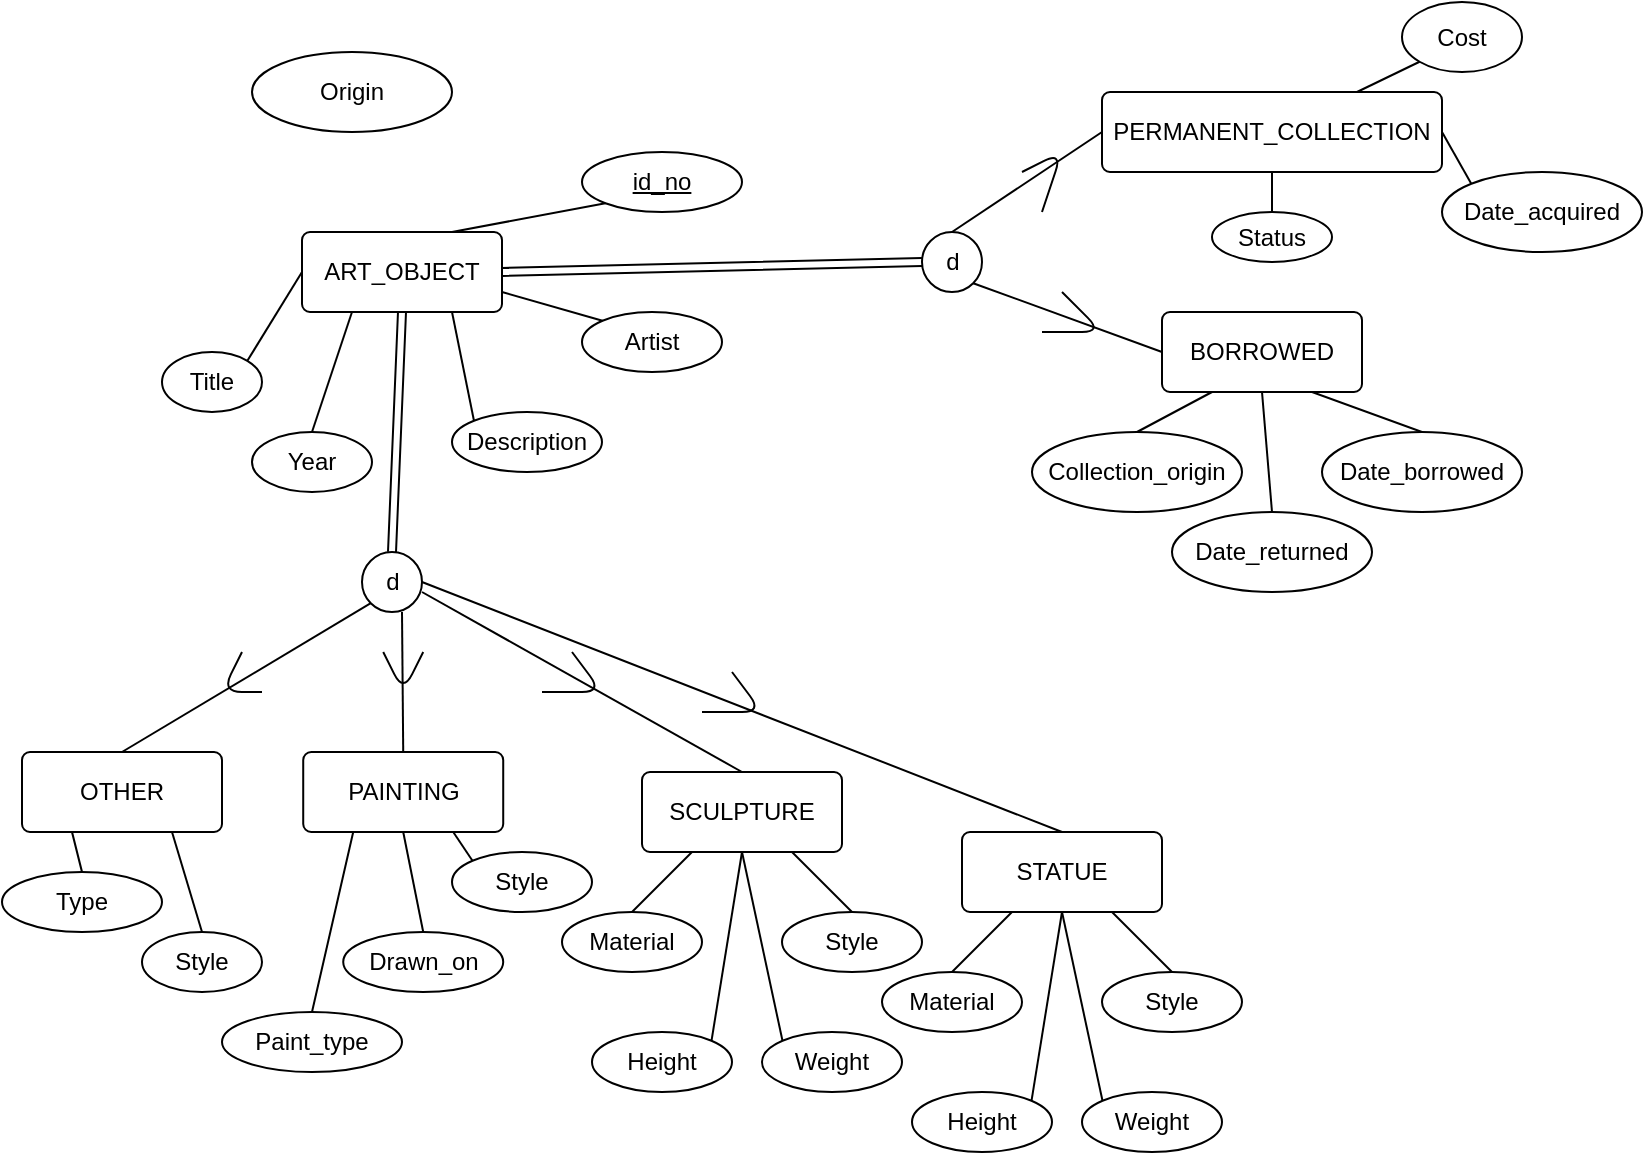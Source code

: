 <mxfile>
    <diagram id="LnPlvvmLOu-sYZscobvd" name="Page-1">
        <mxGraphModel dx="670" dy="385" grid="1" gridSize="10" guides="1" tooltips="1" connect="1" arrows="1" fold="1" page="1" pageScale="1" pageWidth="850" pageHeight="1100" math="0" shadow="0">
            <root>
                <mxCell id="0"/>
                <mxCell id="1" parent="0"/>
                <mxCell id="2" value="ART_OBJECT" style="rounded=1;arcSize=10;whiteSpace=wrap;html=1;align=center;" vertex="1" parent="1">
                    <mxGeometry x="150" y="120" width="100" height="40" as="geometry"/>
                </mxCell>
                <mxCell id="3" value="id_no" style="ellipse;whiteSpace=wrap;html=1;align=center;fontStyle=4;" vertex="1" parent="1">
                    <mxGeometry x="290" y="80" width="80" height="30" as="geometry"/>
                </mxCell>
                <mxCell id="4" value="Artist" style="ellipse;whiteSpace=wrap;html=1;align=center;" vertex="1" parent="1">
                    <mxGeometry x="290" y="160" width="70" height="30" as="geometry"/>
                </mxCell>
                <mxCell id="5" value="Title" style="ellipse;whiteSpace=wrap;html=1;align=center;" vertex="1" parent="1">
                    <mxGeometry x="80" y="180" width="50" height="30" as="geometry"/>
                </mxCell>
                <mxCell id="6" value="Year" style="ellipse;whiteSpace=wrap;html=1;align=center;" vertex="1" parent="1">
                    <mxGeometry x="125" y="220" width="60" height="30" as="geometry"/>
                </mxCell>
                <mxCell id="7" value="Description" style="ellipse;whiteSpace=wrap;html=1;align=center;" vertex="1" parent="1">
                    <mxGeometry x="225" y="210" width="75" height="30" as="geometry"/>
                </mxCell>
                <mxCell id="8" value="" style="endArrow=none;html=1;rounded=0;exitX=1;exitY=0.75;exitDx=0;exitDy=0;entryX=0;entryY=0;entryDx=0;entryDy=0;" edge="1" parent="1" source="2" target="4">
                    <mxGeometry relative="1" as="geometry">
                        <mxPoint x="180" y="100" as="sourcePoint"/>
                        <mxPoint x="340" y="100" as="targetPoint"/>
                    </mxGeometry>
                </mxCell>
                <mxCell id="9" value="" style="endArrow=none;html=1;rounded=0;entryX=0.75;entryY=0;entryDx=0;entryDy=0;exitX=0;exitY=1;exitDx=0;exitDy=0;" edge="1" parent="1" source="3" target="2">
                    <mxGeometry relative="1" as="geometry">
                        <mxPoint x="110" y="70" as="sourcePoint"/>
                        <mxPoint x="270" y="70" as="targetPoint"/>
                    </mxGeometry>
                </mxCell>
                <mxCell id="10" value="" style="endArrow=none;html=1;rounded=0;entryX=0;entryY=0.5;entryDx=0;entryDy=0;exitX=1;exitY=0;exitDx=0;exitDy=0;" edge="1" parent="1" source="5" target="2">
                    <mxGeometry relative="1" as="geometry">
                        <mxPoint x="110" y="140" as="sourcePoint"/>
                        <mxPoint x="270" y="140" as="targetPoint"/>
                    </mxGeometry>
                </mxCell>
                <mxCell id="12" value="" style="endArrow=none;html=1;rounded=0;exitX=0.5;exitY=0;exitDx=0;exitDy=0;entryX=0.25;entryY=1;entryDx=0;entryDy=0;" edge="1" parent="1" source="6" target="2">
                    <mxGeometry relative="1" as="geometry">
                        <mxPoint x="90" y="200" as="sourcePoint"/>
                        <mxPoint x="250" y="200" as="targetPoint"/>
                    </mxGeometry>
                </mxCell>
                <mxCell id="13" value="" style="endArrow=none;html=1;rounded=0;exitX=0;exitY=0;exitDx=0;exitDy=0;entryX=0.75;entryY=1;entryDx=0;entryDy=0;" edge="1" parent="1" source="7" target="2">
                    <mxGeometry relative="1" as="geometry">
                        <mxPoint x="200" y="200" as="sourcePoint"/>
                        <mxPoint x="360" y="200" as="targetPoint"/>
                    </mxGeometry>
                </mxCell>
                <mxCell id="15" value="" style="shape=link;html=1;rounded=0;exitX=0.5;exitY=1;exitDx=0;exitDy=0;entryX=0.5;entryY=0;entryDx=0;entryDy=0;" edge="1" parent="1" source="2" target="20">
                    <mxGeometry relative="1" as="geometry">
                        <mxPoint x="170" y="240" as="sourcePoint"/>
                        <mxPoint x="200" y="280" as="targetPoint"/>
                    </mxGeometry>
                </mxCell>
                <mxCell id="17" value="" style="shape=link;html=1;rounded=0;exitX=1;exitY=0.5;exitDx=0;exitDy=0;entryX=0;entryY=0.5;entryDx=0;entryDy=0;" edge="1" parent="1" source="2" target="23">
                    <mxGeometry relative="1" as="geometry">
                        <mxPoint x="210" y="170" as="sourcePoint"/>
                        <mxPoint x="460" y="140" as="targetPoint"/>
                        <Array as="points"/>
                    </mxGeometry>
                </mxCell>
                <mxCell id="21" value="" style="group" vertex="1" connectable="0" parent="1">
                    <mxGeometry x="180" y="280" width="30" height="30" as="geometry"/>
                </mxCell>
                <mxCell id="20" value="" style="ellipse;whiteSpace=wrap;html=1;aspect=fixed;" vertex="1" parent="21">
                    <mxGeometry width="30" height="30" as="geometry"/>
                </mxCell>
                <mxCell id="18" value="d" style="text;html=1;align=center;verticalAlign=middle;resizable=0;points=[];autosize=1;strokeColor=none;fillColor=none;" vertex="1" parent="21">
                    <mxGeometry x="5" y="5" width="20" height="20" as="geometry"/>
                </mxCell>
                <mxCell id="22" value="" style="group" vertex="1" connectable="0" parent="1">
                    <mxGeometry x="460" y="120" width="30" height="30" as="geometry"/>
                </mxCell>
                <mxCell id="23" value="" style="ellipse;whiteSpace=wrap;html=1;aspect=fixed;" vertex="1" parent="22">
                    <mxGeometry width="30" height="30" as="geometry"/>
                </mxCell>
                <mxCell id="24" value="d" style="text;html=1;align=center;verticalAlign=middle;resizable=0;points=[];autosize=1;strokeColor=none;fillColor=none;" vertex="1" parent="22">
                    <mxGeometry x="5" y="5" width="20" height="20" as="geometry"/>
                </mxCell>
                <mxCell id="25" value="OTHER" style="rounded=1;arcSize=10;whiteSpace=wrap;html=1;align=center;" vertex="1" parent="1">
                    <mxGeometry x="10" y="380" width="100" height="40" as="geometry"/>
                </mxCell>
                <mxCell id="26" value="Type" style="ellipse;whiteSpace=wrap;html=1;align=center;" vertex="1" parent="1">
                    <mxGeometry y="440" width="80" height="30" as="geometry"/>
                </mxCell>
                <mxCell id="27" value="Style" style="ellipse;whiteSpace=wrap;html=1;align=center;" vertex="1" parent="1">
                    <mxGeometry x="70" y="470" width="60" height="30" as="geometry"/>
                </mxCell>
                <mxCell id="28" value="" style="endArrow=none;html=1;rounded=0;exitX=0.5;exitY=0;exitDx=0;exitDy=0;entryX=0.25;entryY=1;entryDx=0;entryDy=0;" edge="1" parent="1" source="26" target="25">
                    <mxGeometry relative="1" as="geometry">
                        <mxPoint x="100" y="430" as="sourcePoint"/>
                        <mxPoint x="260" y="430" as="targetPoint"/>
                    </mxGeometry>
                </mxCell>
                <mxCell id="29" value="" style="endArrow=none;html=1;rounded=0;exitX=0.5;exitY=0;exitDx=0;exitDy=0;entryX=0.75;entryY=1;entryDx=0;entryDy=0;" edge="1" parent="1" source="27" target="25">
                    <mxGeometry relative="1" as="geometry">
                        <mxPoint x="160" y="450" as="sourcePoint"/>
                        <mxPoint x="320" y="450" as="targetPoint"/>
                    </mxGeometry>
                </mxCell>
                <mxCell id="30" value="" style="endArrow=none;html=1;rounded=0;exitX=0.5;exitY=0;exitDx=0;exitDy=0;entryX=0;entryY=1;entryDx=0;entryDy=0;" edge="1" parent="1" source="25" target="20">
                    <mxGeometry relative="1" as="geometry">
                        <mxPoint x="60" y="360" as="sourcePoint"/>
                        <mxPoint x="220" y="360" as="targetPoint"/>
                    </mxGeometry>
                </mxCell>
                <mxCell id="33" value="PAINTING" style="rounded=1;arcSize=10;whiteSpace=wrap;html=1;align=center;" vertex="1" parent="1">
                    <mxGeometry x="150.61" y="380" width="100" height="40" as="geometry"/>
                </mxCell>
                <mxCell id="34" value="" style="endArrow=none;html=1;rounded=0;exitX=0.5;exitY=0;exitDx=0;exitDy=0;" edge="1" parent="1" source="33">
                    <mxGeometry relative="1" as="geometry">
                        <mxPoint x="200.61" y="360" as="sourcePoint"/>
                        <mxPoint x="200" y="310" as="targetPoint"/>
                    </mxGeometry>
                </mxCell>
                <mxCell id="36" value="" style="endArrow=none;html=1;" edge="1" parent="1">
                    <mxGeometry width="50" height="50" relative="1" as="geometry">
                        <mxPoint x="190.61" y="330" as="sourcePoint"/>
                        <mxPoint x="210.61" y="330" as="targetPoint"/>
                        <Array as="points">
                            <mxPoint x="200.61" y="350"/>
                        </Array>
                    </mxGeometry>
                </mxCell>
                <mxCell id="38" value="" style="endArrow=none;html=1;" edge="1" parent="1">
                    <mxGeometry width="50" height="50" relative="1" as="geometry">
                        <mxPoint x="130" y="350" as="sourcePoint"/>
                        <mxPoint x="120" y="330" as="targetPoint"/>
                        <Array as="points">
                            <mxPoint x="110" y="350"/>
                        </Array>
                    </mxGeometry>
                </mxCell>
                <mxCell id="39" value="Paint_type" style="ellipse;whiteSpace=wrap;html=1;align=center;" vertex="1" parent="1">
                    <mxGeometry x="110" y="510" width="90" height="30" as="geometry"/>
                </mxCell>
                <mxCell id="41" value="Drawn_on" style="ellipse;whiteSpace=wrap;html=1;align=center;" vertex="1" parent="1">
                    <mxGeometry x="170.61" y="470" width="80" height="30" as="geometry"/>
                </mxCell>
                <mxCell id="42" value="Style" style="ellipse;whiteSpace=wrap;html=1;align=center;" vertex="1" parent="1">
                    <mxGeometry x="225" y="430" width="70" height="30" as="geometry"/>
                </mxCell>
                <mxCell id="43" value="" style="endArrow=none;html=1;rounded=0;exitX=0.75;exitY=1;exitDx=0;exitDy=0;entryX=0;entryY=0;entryDx=0;entryDy=0;" edge="1" parent="1" source="33" target="42">
                    <mxGeometry relative="1" as="geometry">
                        <mxPoint x="280" y="340" as="sourcePoint"/>
                        <mxPoint x="440" y="340" as="targetPoint"/>
                    </mxGeometry>
                </mxCell>
                <mxCell id="44" value="" style="endArrow=none;html=1;rounded=0;exitX=0.25;exitY=1;exitDx=0;exitDy=0;entryX=0.5;entryY=0;entryDx=0;entryDy=0;" edge="1" parent="1" source="33" target="39">
                    <mxGeometry relative="1" as="geometry">
                        <mxPoint x="190" y="430" as="sourcePoint"/>
                        <mxPoint x="350" y="430" as="targetPoint"/>
                    </mxGeometry>
                </mxCell>
                <mxCell id="45" value="" style="endArrow=none;html=1;rounded=0;exitX=0.5;exitY=1;exitDx=0;exitDy=0;entryX=0.5;entryY=0;entryDx=0;entryDy=0;" edge="1" parent="1" source="33" target="41">
                    <mxGeometry relative="1" as="geometry">
                        <mxPoint x="200" y="440" as="sourcePoint"/>
                        <mxPoint x="360" y="440" as="targetPoint"/>
                    </mxGeometry>
                </mxCell>
                <mxCell id="46" value="SCULPTURE" style="rounded=1;arcSize=10;whiteSpace=wrap;html=1;align=center;" vertex="1" parent="1">
                    <mxGeometry x="320" y="390" width="100" height="40" as="geometry"/>
                </mxCell>
                <mxCell id="47" value="" style="endArrow=none;html=1;rounded=0;entryX=0.5;entryY=0;entryDx=0;entryDy=0;" edge="1" parent="1" target="46">
                    <mxGeometry relative="1" as="geometry">
                        <mxPoint x="210" y="300" as="sourcePoint"/>
                        <mxPoint x="510" y="340" as="targetPoint"/>
                    </mxGeometry>
                </mxCell>
                <mxCell id="48" value="" style="endArrow=none;html=1;" edge="1" parent="1">
                    <mxGeometry width="50" height="50" relative="1" as="geometry">
                        <mxPoint x="270" y="350" as="sourcePoint"/>
                        <mxPoint x="285" y="330" as="targetPoint"/>
                        <Array as="points">
                            <mxPoint x="300" y="350"/>
                        </Array>
                    </mxGeometry>
                </mxCell>
                <mxCell id="50" value="Material" style="ellipse;whiteSpace=wrap;html=1;align=center;" vertex="1" parent="1">
                    <mxGeometry x="280" y="460" width="70" height="30" as="geometry"/>
                </mxCell>
                <mxCell id="51" value="" style="endArrow=none;html=1;rounded=0;exitX=0.5;exitY=0;exitDx=0;exitDy=0;entryX=0.25;entryY=1;entryDx=0;entryDy=0;" edge="1" parent="1" source="50" target="46">
                    <mxGeometry relative="1" as="geometry">
                        <mxPoint x="320" y="440" as="sourcePoint"/>
                        <mxPoint x="480" y="440" as="targetPoint"/>
                    </mxGeometry>
                </mxCell>
                <mxCell id="52" value="Style" style="ellipse;whiteSpace=wrap;html=1;align=center;" vertex="1" parent="1">
                    <mxGeometry x="390" y="460" width="70" height="30" as="geometry"/>
                </mxCell>
                <mxCell id="53" value="Height" style="ellipse;whiteSpace=wrap;html=1;align=center;" vertex="1" parent="1">
                    <mxGeometry x="295" y="520" width="70" height="30" as="geometry"/>
                </mxCell>
                <mxCell id="54" value="Weight" style="ellipse;whiteSpace=wrap;html=1;align=center;" vertex="1" parent="1">
                    <mxGeometry x="380" y="520" width="70" height="30" as="geometry"/>
                </mxCell>
                <mxCell id="55" value="" style="endArrow=none;html=1;rounded=0;exitX=1;exitY=0;exitDx=0;exitDy=0;entryX=0.5;entryY=1;entryDx=0;entryDy=0;" edge="1" parent="1" source="53" target="46">
                    <mxGeometry relative="1" as="geometry">
                        <mxPoint x="350" y="500" as="sourcePoint"/>
                        <mxPoint x="510" y="500" as="targetPoint"/>
                    </mxGeometry>
                </mxCell>
                <mxCell id="56" value="" style="endArrow=none;html=1;rounded=0;exitX=0.5;exitY=1;exitDx=0;exitDy=0;entryX=0;entryY=0;entryDx=0;entryDy=0;" edge="1" parent="1" source="46" target="54">
                    <mxGeometry relative="1" as="geometry">
                        <mxPoint x="390" y="500" as="sourcePoint"/>
                        <mxPoint x="550" y="500" as="targetPoint"/>
                    </mxGeometry>
                </mxCell>
                <mxCell id="57" value="" style="endArrow=none;html=1;rounded=0;exitX=0.75;exitY=1;exitDx=0;exitDy=0;entryX=0.5;entryY=0;entryDx=0;entryDy=0;" edge="1" parent="1" source="46" target="52">
                    <mxGeometry relative="1" as="geometry">
                        <mxPoint x="410" y="440" as="sourcePoint"/>
                        <mxPoint x="570" y="440" as="targetPoint"/>
                    </mxGeometry>
                </mxCell>
                <mxCell id="58" value="STATUE" style="rounded=1;arcSize=10;whiteSpace=wrap;html=1;align=center;" vertex="1" parent="1">
                    <mxGeometry x="480" y="420" width="100" height="40" as="geometry"/>
                </mxCell>
                <mxCell id="59" value="" style="endArrow=none;html=1;rounded=0;exitX=1;exitY=0.5;exitDx=0;exitDy=0;entryX=0.5;entryY=0;entryDx=0;entryDy=0;" edge="1" parent="1" source="20" target="58">
                    <mxGeometry relative="1" as="geometry">
                        <mxPoint x="320" y="290" as="sourcePoint"/>
                        <mxPoint x="480" y="290" as="targetPoint"/>
                    </mxGeometry>
                </mxCell>
                <mxCell id="60" value="" style="endArrow=none;html=1;" edge="1" parent="1">
                    <mxGeometry width="50" height="50" relative="1" as="geometry">
                        <mxPoint x="350" y="360" as="sourcePoint"/>
                        <mxPoint x="365" y="340" as="targetPoint"/>
                        <Array as="points">
                            <mxPoint x="380" y="360"/>
                        </Array>
                    </mxGeometry>
                </mxCell>
                <mxCell id="61" value="Material" style="ellipse;whiteSpace=wrap;html=1;align=center;" vertex="1" parent="1">
                    <mxGeometry x="440" y="490" width="70" height="30" as="geometry"/>
                </mxCell>
                <mxCell id="62" value="" style="endArrow=none;html=1;rounded=0;exitX=0.5;exitY=0;exitDx=0;exitDy=0;entryX=0.25;entryY=1;entryDx=0;entryDy=0;" edge="1" parent="1" source="61">
                    <mxGeometry relative="1" as="geometry">
                        <mxPoint x="480" y="470" as="sourcePoint"/>
                        <mxPoint x="505" y="460" as="targetPoint"/>
                    </mxGeometry>
                </mxCell>
                <mxCell id="63" value="Style" style="ellipse;whiteSpace=wrap;html=1;align=center;" vertex="1" parent="1">
                    <mxGeometry x="550" y="490" width="70" height="30" as="geometry"/>
                </mxCell>
                <mxCell id="64" value="Height" style="ellipse;whiteSpace=wrap;html=1;align=center;" vertex="1" parent="1">
                    <mxGeometry x="455" y="550" width="70" height="30" as="geometry"/>
                </mxCell>
                <mxCell id="65" value="Weight" style="ellipse;whiteSpace=wrap;html=1;align=center;" vertex="1" parent="1">
                    <mxGeometry x="540" y="550" width="70" height="30" as="geometry"/>
                </mxCell>
                <mxCell id="66" value="" style="endArrow=none;html=1;rounded=0;exitX=1;exitY=0;exitDx=0;exitDy=0;entryX=0.5;entryY=1;entryDx=0;entryDy=0;" edge="1" parent="1" source="64">
                    <mxGeometry relative="1" as="geometry">
                        <mxPoint x="510" y="530" as="sourcePoint"/>
                        <mxPoint x="530" y="460" as="targetPoint"/>
                    </mxGeometry>
                </mxCell>
                <mxCell id="67" value="" style="endArrow=none;html=1;rounded=0;exitX=0.5;exitY=1;exitDx=0;exitDy=0;entryX=0;entryY=0;entryDx=0;entryDy=0;" edge="1" parent="1" target="65">
                    <mxGeometry relative="1" as="geometry">
                        <mxPoint x="530" y="460" as="sourcePoint"/>
                        <mxPoint x="710" y="530" as="targetPoint"/>
                    </mxGeometry>
                </mxCell>
                <mxCell id="68" value="" style="endArrow=none;html=1;rounded=0;exitX=0.75;exitY=1;exitDx=0;exitDy=0;entryX=0.5;entryY=0;entryDx=0;entryDy=0;" edge="1" parent="1" target="63">
                    <mxGeometry relative="1" as="geometry">
                        <mxPoint x="555" y="460" as="sourcePoint"/>
                        <mxPoint x="730" y="470" as="targetPoint"/>
                    </mxGeometry>
                </mxCell>
                <mxCell id="69" value="PERMANENT_COLLECTION" style="rounded=1;arcSize=10;whiteSpace=wrap;html=1;align=center;" vertex="1" parent="1">
                    <mxGeometry x="550" y="50" width="170" height="40" as="geometry"/>
                </mxCell>
                <mxCell id="70" value="BORROWED" style="rounded=1;arcSize=10;whiteSpace=wrap;html=1;align=center;" vertex="1" parent="1">
                    <mxGeometry x="580" y="160" width="100" height="40" as="geometry"/>
                </mxCell>
                <mxCell id="71" value="" style="endArrow=none;html=1;rounded=0;exitX=0.5;exitY=0;exitDx=0;exitDy=0;entryX=0;entryY=0.5;entryDx=0;entryDy=0;" edge="1" parent="1" source="23" target="69">
                    <mxGeometry relative="1" as="geometry">
                        <mxPoint x="490" y="120" as="sourcePoint"/>
                        <mxPoint x="660" y="110" as="targetPoint"/>
                    </mxGeometry>
                </mxCell>
                <mxCell id="72" value="" style="endArrow=none;html=1;rounded=0;exitX=1;exitY=1;exitDx=0;exitDy=0;entryX=0;entryY=0.5;entryDx=0;entryDy=0;" edge="1" parent="1" source="23" target="70">
                    <mxGeometry relative="1" as="geometry">
                        <mxPoint x="510" y="170" as="sourcePoint"/>
                        <mxPoint x="670" y="170" as="targetPoint"/>
                    </mxGeometry>
                </mxCell>
                <mxCell id="73" value="" style="endArrow=none;html=1;" edge="1" parent="1">
                    <mxGeometry width="50" height="50" relative="1" as="geometry">
                        <mxPoint x="520" y="110" as="sourcePoint"/>
                        <mxPoint x="510" y="90" as="targetPoint"/>
                        <Array as="points">
                            <mxPoint x="530" y="80"/>
                        </Array>
                    </mxGeometry>
                </mxCell>
                <mxCell id="74" value="" style="endArrow=none;html=1;" edge="1" parent="1">
                    <mxGeometry width="50" height="50" relative="1" as="geometry">
                        <mxPoint x="520" y="170" as="sourcePoint"/>
                        <mxPoint x="530" y="150" as="targetPoint"/>
                        <Array as="points">
                            <mxPoint x="550" y="170"/>
                        </Array>
                    </mxGeometry>
                </mxCell>
                <mxCell id="75" value="Date_acquired" style="ellipse;whiteSpace=wrap;html=1;align=center;" vertex="1" parent="1">
                    <mxGeometry x="720" y="90" width="100" height="40" as="geometry"/>
                </mxCell>
                <mxCell id="76" value="" style="endArrow=none;html=1;rounded=0;exitX=1;exitY=0.5;exitDx=0;exitDy=0;entryX=0;entryY=0;entryDx=0;entryDy=0;" edge="1" parent="1" source="69" target="75">
                    <mxGeometry relative="1" as="geometry">
                        <mxPoint x="750" y="100" as="sourcePoint"/>
                        <mxPoint x="910" y="100" as="targetPoint"/>
                    </mxGeometry>
                </mxCell>
                <mxCell id="77" value="Status" style="ellipse;whiteSpace=wrap;html=1;align=center;" vertex="1" parent="1">
                    <mxGeometry x="605" y="110" width="60" height="25" as="geometry"/>
                </mxCell>
                <mxCell id="78" value="" style="endArrow=none;html=1;rounded=0;exitX=0.5;exitY=1;exitDx=0;exitDy=0;entryX=0.5;entryY=0;entryDx=0;entryDy=0;" edge="1" parent="1" source="69" target="77">
                    <mxGeometry relative="1" as="geometry">
                        <mxPoint x="730" y="90" as="sourcePoint"/>
                        <mxPoint x="890" y="90" as="targetPoint"/>
                    </mxGeometry>
                </mxCell>
                <mxCell id="79" value="Cost" style="ellipse;whiteSpace=wrap;html=1;align=center;" vertex="1" parent="1">
                    <mxGeometry x="700" y="5" width="60" height="35" as="geometry"/>
                </mxCell>
                <mxCell id="80" value="" style="endArrow=none;html=1;rounded=0;exitX=0.75;exitY=0;exitDx=0;exitDy=0;entryX=0;entryY=1;entryDx=0;entryDy=0;" edge="1" parent="1" source="69" target="79">
                    <mxGeometry relative="1" as="geometry">
                        <mxPoint x="730" y="100" as="sourcePoint"/>
                        <mxPoint x="890" y="100" as="targetPoint"/>
                    </mxGeometry>
                </mxCell>
                <mxCell id="81" value="Collection_origin" style="ellipse;whiteSpace=wrap;html=1;align=center;" vertex="1" parent="1">
                    <mxGeometry x="515" y="220" width="105" height="40" as="geometry"/>
                </mxCell>
                <mxCell id="82" value="" style="endArrow=none;html=1;rounded=0;exitX=0.5;exitY=0;exitDx=0;exitDy=0;entryX=0.25;entryY=1;entryDx=0;entryDy=0;" edge="1" parent="1" source="81" target="70">
                    <mxGeometry relative="1" as="geometry">
                        <mxPoint x="620" y="210" as="sourcePoint"/>
                        <mxPoint x="780" y="210" as="targetPoint"/>
                    </mxGeometry>
                </mxCell>
                <mxCell id="83" value="Date_borrowed" style="ellipse;whiteSpace=wrap;html=1;align=center;" vertex="1" parent="1">
                    <mxGeometry x="660" y="220" width="100" height="40" as="geometry"/>
                </mxCell>
                <mxCell id="84" value="Date_returned" style="ellipse;whiteSpace=wrap;html=1;align=center;" vertex="1" parent="1">
                    <mxGeometry x="585" y="260" width="100" height="40" as="geometry"/>
                </mxCell>
                <mxCell id="85" value="" style="endArrow=none;html=1;rounded=0;exitX=0.5;exitY=0;exitDx=0;exitDy=0;entryX=0.75;entryY=1;entryDx=0;entryDy=0;" edge="1" parent="1" source="83" target="70">
                    <mxGeometry relative="1" as="geometry">
                        <mxPoint x="740" y="190" as="sourcePoint"/>
                        <mxPoint x="900" y="190" as="targetPoint"/>
                    </mxGeometry>
                </mxCell>
                <mxCell id="86" value="" style="endArrow=none;html=1;rounded=0;exitX=0.5;exitY=0;exitDx=0;exitDy=0;entryX=0.5;entryY=1;entryDx=0;entryDy=0;" edge="1" parent="1" source="84" target="70">
                    <mxGeometry relative="1" as="geometry">
                        <mxPoint x="640" y="230" as="sourcePoint"/>
                        <mxPoint x="800" y="230" as="targetPoint"/>
                    </mxGeometry>
                </mxCell>
                <mxCell id="87" value="Origin" style="ellipse;whiteSpace=wrap;html=1;align=center;" vertex="1" parent="1">
                    <mxGeometry x="125" y="30" width="100" height="40" as="geometry"/>
                </mxCell>
            </root>
        </mxGraphModel>
    </diagram>
</mxfile>